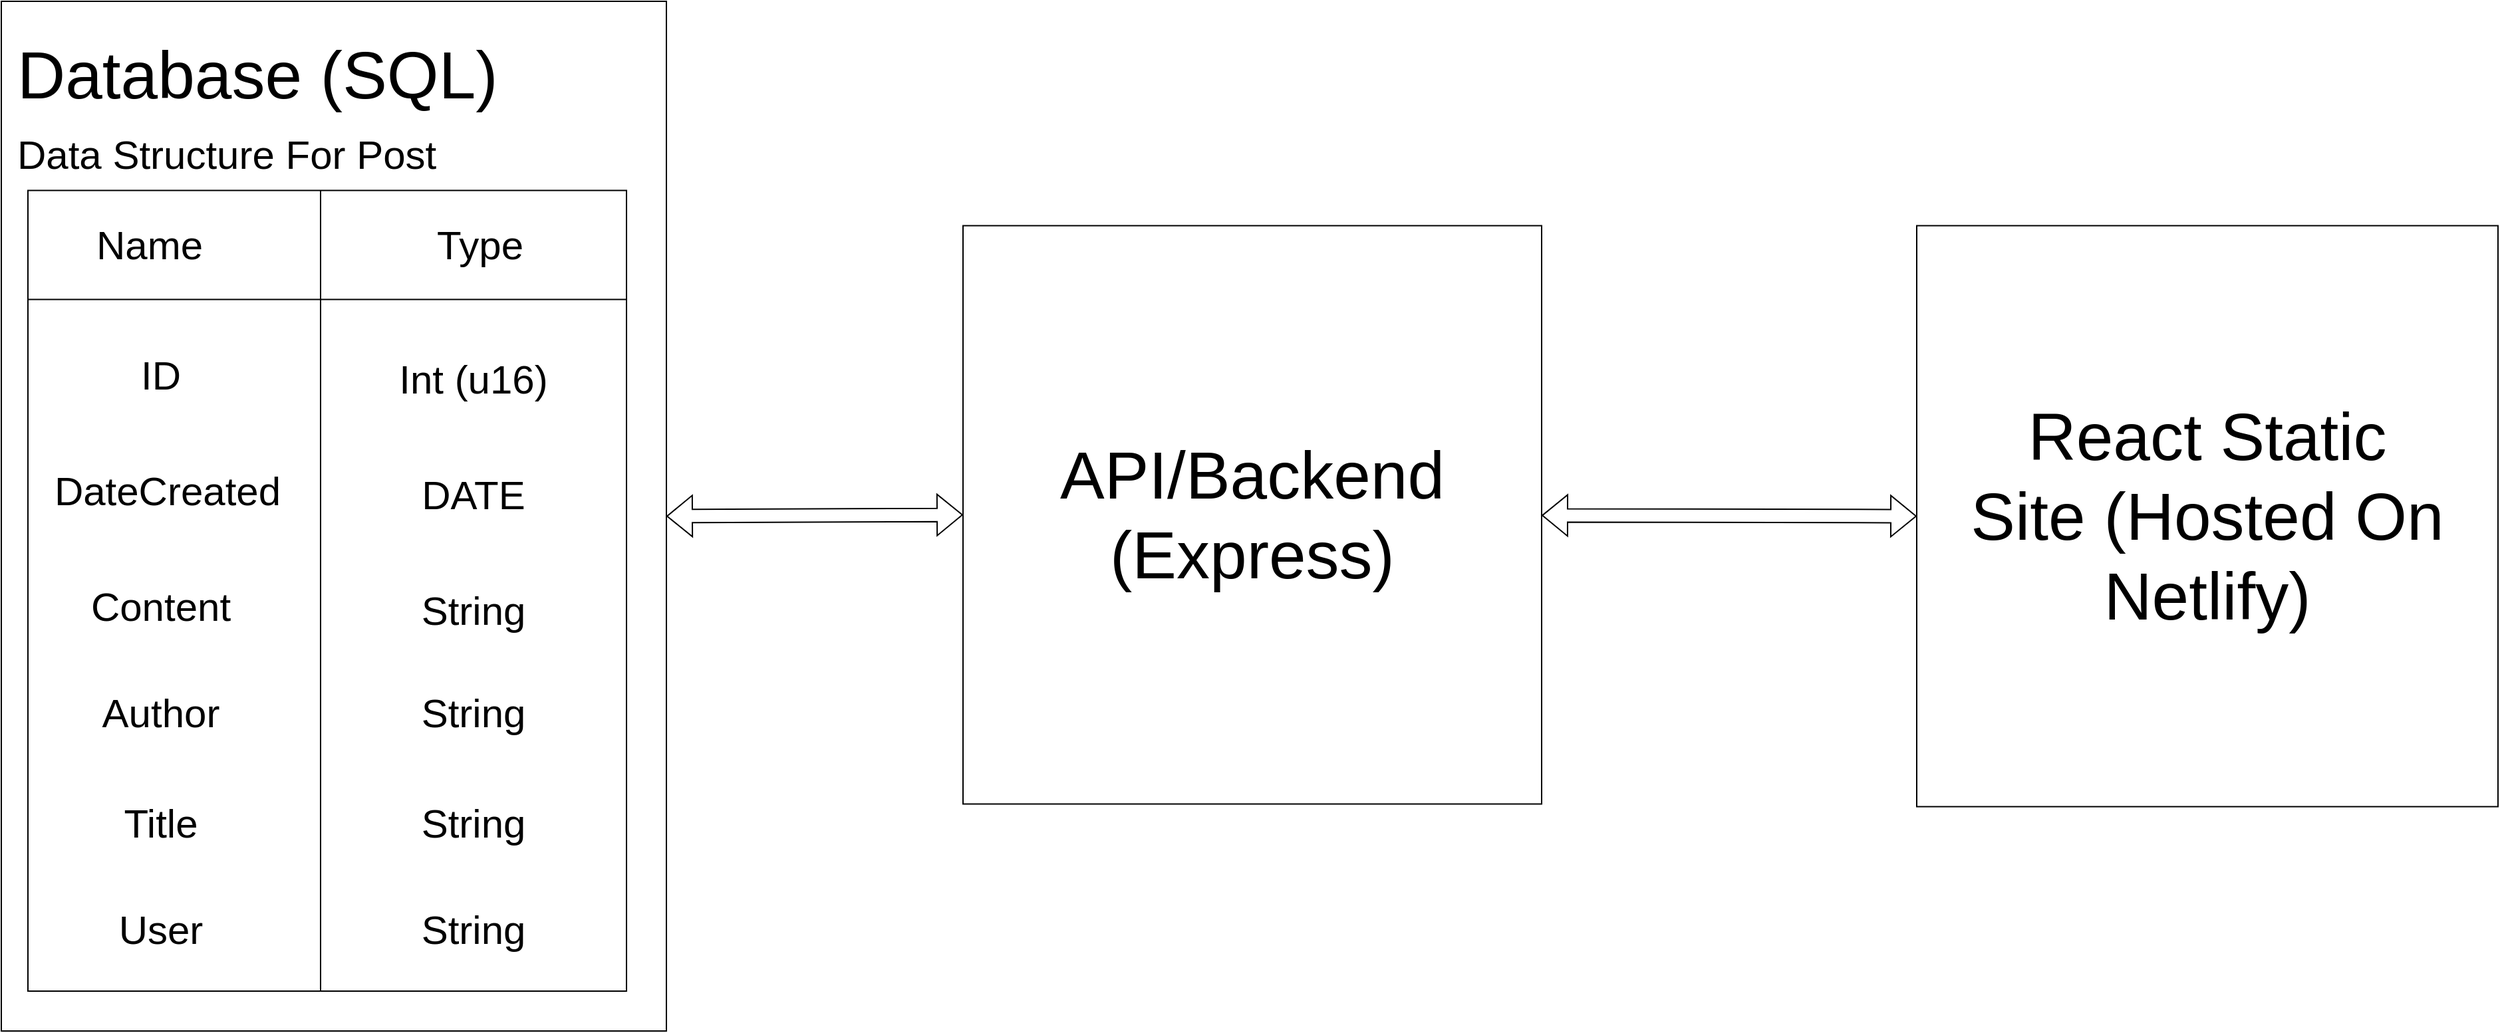 <mxfile version="20.2.7" type="github">
  <diagram id="vFpEi51lfVhAChu2OiTF" name="Page-1">
    <mxGraphModel dx="2370" dy="1257" grid="1" gridSize="10" guides="1" tooltips="1" connect="1" arrows="1" fold="1" page="1" pageScale="1" pageWidth="1920" pageHeight="1200" math="0" shadow="0">
      <root>
        <mxCell id="0" />
        <mxCell id="1" parent="0" />
        <mxCell id="2zb8HcEoKZOrfrtZ1hvQ-3" value="&lt;p style=&quot;line-height: 0;&quot;&gt;&lt;br&gt;&lt;/p&gt;&lt;p style=&quot;line-height: 0;&quot;&gt;&lt;br&gt;&lt;/p&gt;" style="rounded=0;whiteSpace=wrap;html=1;fontSize=50;align=left;" vertex="1" parent="1">
          <mxGeometry x="22" y="213" width="500" height="774.5" as="geometry" />
        </mxCell>
        <mxCell id="2zb8HcEoKZOrfrtZ1hvQ-1" value="&lt;font style=&quot;font-size: 50px;&quot;&gt;API/Backend (Express)&lt;/font&gt;" style="whiteSpace=wrap;html=1;aspect=fixed;" vertex="1" parent="1">
          <mxGeometry x="745" y="381.75" width="435" height="435" as="geometry" />
        </mxCell>
        <mxCell id="2zb8HcEoKZOrfrtZ1hvQ-2" value="" style="shape=internalStorage;whiteSpace=wrap;html=1;backgroundOutline=1;fontSize=50;dx=220;dy=82;" vertex="1" parent="1">
          <mxGeometry x="42" y="355.25" width="450" height="602.25" as="geometry" />
        </mxCell>
        <mxCell id="2zb8HcEoKZOrfrtZ1hvQ-4" value="Data Structure For Post&lt;br style=&quot;font-size: 30px;&quot;&gt;" style="text;html=1;strokeColor=none;fillColor=none;align=left;verticalAlign=middle;whiteSpace=wrap;rounded=0;fontSize=30;" vertex="1" parent="1">
          <mxGeometry x="32" y="313" width="550" height="30" as="geometry" />
        </mxCell>
        <mxCell id="2zb8HcEoKZOrfrtZ1hvQ-5" value="Database (SQL)" style="text;html=1;strokeColor=none;fillColor=none;align=left;verticalAlign=middle;whiteSpace=wrap;rounded=0;fontSize=50;" vertex="1" parent="1">
          <mxGeometry x="32" y="253" width="370" height="30" as="geometry" />
        </mxCell>
        <mxCell id="2zb8HcEoKZOrfrtZ1hvQ-8" value="Name" style="text;html=1;strokeColor=none;fillColor=none;align=center;verticalAlign=middle;whiteSpace=wrap;rounded=0;fontSize=30;" vertex="1" parent="1">
          <mxGeometry x="92" y="380.5" width="83" height="30" as="geometry" />
        </mxCell>
        <mxCell id="2zb8HcEoKZOrfrtZ1hvQ-9" value="Type" style="text;html=1;strokeColor=none;fillColor=none;align=center;verticalAlign=middle;whiteSpace=wrap;rounded=0;fontSize=30;" vertex="1" parent="1">
          <mxGeometry x="352" y="380.5" width="60" height="30" as="geometry" />
        </mxCell>
        <mxCell id="2zb8HcEoKZOrfrtZ1hvQ-10" value="ID" style="text;html=1;strokeColor=none;fillColor=none;align=center;verticalAlign=middle;whiteSpace=wrap;rounded=0;fontSize=30;" vertex="1" parent="1">
          <mxGeometry x="62" y="460.5" width="160" height="67" as="geometry" />
        </mxCell>
        <mxCell id="2zb8HcEoKZOrfrtZ1hvQ-11" value="Int (u16)" style="text;html=1;strokeColor=none;fillColor=none;align=center;verticalAlign=middle;whiteSpace=wrap;rounded=0;fontSize=30;" vertex="1" parent="1">
          <mxGeometry x="292" y="466" width="170" height="61.5" as="geometry" />
        </mxCell>
        <mxCell id="2zb8HcEoKZOrfrtZ1hvQ-13" value="Content" style="text;html=1;strokeColor=none;fillColor=none;align=center;verticalAlign=middle;whiteSpace=wrap;rounded=0;fontSize=30;" vertex="1" parent="1">
          <mxGeometry x="62" y="634.5" width="160" height="67" as="geometry" />
        </mxCell>
        <mxCell id="2zb8HcEoKZOrfrtZ1hvQ-14" value="String" style="text;html=1;strokeColor=none;fillColor=none;align=center;verticalAlign=middle;whiteSpace=wrap;rounded=0;fontSize=30;" vertex="1" parent="1">
          <mxGeometry x="292" y="640" width="170" height="61.5" as="geometry" />
        </mxCell>
        <mxCell id="2zb8HcEoKZOrfrtZ1hvQ-15" value="Author" style="text;html=1;strokeColor=none;fillColor=none;align=center;verticalAlign=middle;whiteSpace=wrap;rounded=0;fontSize=30;" vertex="1" parent="1">
          <mxGeometry x="62" y="714.5" width="160" height="67" as="geometry" />
        </mxCell>
        <mxCell id="2zb8HcEoKZOrfrtZ1hvQ-16" value="String" style="text;html=1;strokeColor=none;fillColor=none;align=center;verticalAlign=middle;whiteSpace=wrap;rounded=0;fontSize=30;" vertex="1" parent="1">
          <mxGeometry x="292" y="717.25" width="170" height="61.5" as="geometry" />
        </mxCell>
        <mxCell id="2zb8HcEoKZOrfrtZ1hvQ-17" value="DateCreated" style="text;html=1;strokeColor=none;fillColor=none;align=center;verticalAlign=middle;whiteSpace=wrap;rounded=0;fontSize=30;" vertex="1" parent="1">
          <mxGeometry x="52" y="547.5" width="190" height="67" as="geometry" />
        </mxCell>
        <mxCell id="2zb8HcEoKZOrfrtZ1hvQ-18" value="DATE" style="text;html=1;strokeColor=none;fillColor=none;align=center;verticalAlign=middle;whiteSpace=wrap;rounded=0;fontSize=30;" vertex="1" parent="1">
          <mxGeometry x="292" y="553" width="170" height="61.5" as="geometry" />
        </mxCell>
        <mxCell id="2zb8HcEoKZOrfrtZ1hvQ-19" value="" style="shape=flexArrow;endArrow=classic;startArrow=classic;html=1;rounded=0;fontSize=30;exitX=0;exitY=0.5;exitDx=0;exitDy=0;entryX=1;entryY=0.5;entryDx=0;entryDy=0;" edge="1" parent="1" source="2zb8HcEoKZOrfrtZ1hvQ-1" target="2zb8HcEoKZOrfrtZ1hvQ-3">
          <mxGeometry width="100" height="100" relative="1" as="geometry">
            <mxPoint x="932" y="698.75" as="sourcePoint" />
            <mxPoint x="1032" y="598.75" as="targetPoint" />
          </mxGeometry>
        </mxCell>
        <mxCell id="2zb8HcEoKZOrfrtZ1hvQ-20" value="Title" style="text;html=1;strokeColor=none;fillColor=none;align=center;verticalAlign=middle;whiteSpace=wrap;rounded=0;fontSize=30;" vertex="1" parent="1">
          <mxGeometry x="62" y="797.5" width="160" height="67" as="geometry" />
        </mxCell>
        <mxCell id="2zb8HcEoKZOrfrtZ1hvQ-21" value="String" style="text;html=1;strokeColor=none;fillColor=none;align=center;verticalAlign=middle;whiteSpace=wrap;rounded=0;fontSize=30;" vertex="1" parent="1">
          <mxGeometry x="292" y="800.25" width="170" height="61.5" as="geometry" />
        </mxCell>
        <mxCell id="2zb8HcEoKZOrfrtZ1hvQ-22" value="User" style="text;html=1;strokeColor=none;fillColor=none;align=center;verticalAlign=middle;whiteSpace=wrap;rounded=0;fontSize=30;" vertex="1" parent="1">
          <mxGeometry x="62" y="877.5" width="160" height="67" as="geometry" />
        </mxCell>
        <mxCell id="2zb8HcEoKZOrfrtZ1hvQ-23" value="String" style="text;html=1;strokeColor=none;fillColor=none;align=center;verticalAlign=middle;whiteSpace=wrap;rounded=0;fontSize=30;" vertex="1" parent="1">
          <mxGeometry x="292" y="880.25" width="170" height="61.5" as="geometry" />
        </mxCell>
        <mxCell id="2zb8HcEoKZOrfrtZ1hvQ-24" value="React Static Site&lt;font style=&quot;font-size: 50px;&quot;&gt;&amp;nbsp;&lt;/font&gt;&lt;font style=&quot;font-size: 50px;&quot;&gt;(Hosted On Netlify)&lt;/font&gt;" style="whiteSpace=wrap;html=1;aspect=fixed;fontSize=50;" vertex="1" parent="1">
          <mxGeometry x="1462" y="381.75" width="437" height="437" as="geometry" />
        </mxCell>
        <mxCell id="2zb8HcEoKZOrfrtZ1hvQ-25" value="" style="shape=flexArrow;endArrow=classic;startArrow=classic;html=1;rounded=0;fontSize=30;exitX=0;exitY=0.5;exitDx=0;exitDy=0;" edge="1" parent="1" source="2zb8HcEoKZOrfrtZ1hvQ-24" target="2zb8HcEoKZOrfrtZ1hvQ-1">
          <mxGeometry width="100" height="100" relative="1" as="geometry">
            <mxPoint x="1403" y="599.42" as="sourcePoint" />
            <mxPoint x="1252" y="599.75" as="targetPoint" />
          </mxGeometry>
        </mxCell>
      </root>
    </mxGraphModel>
  </diagram>
</mxfile>
